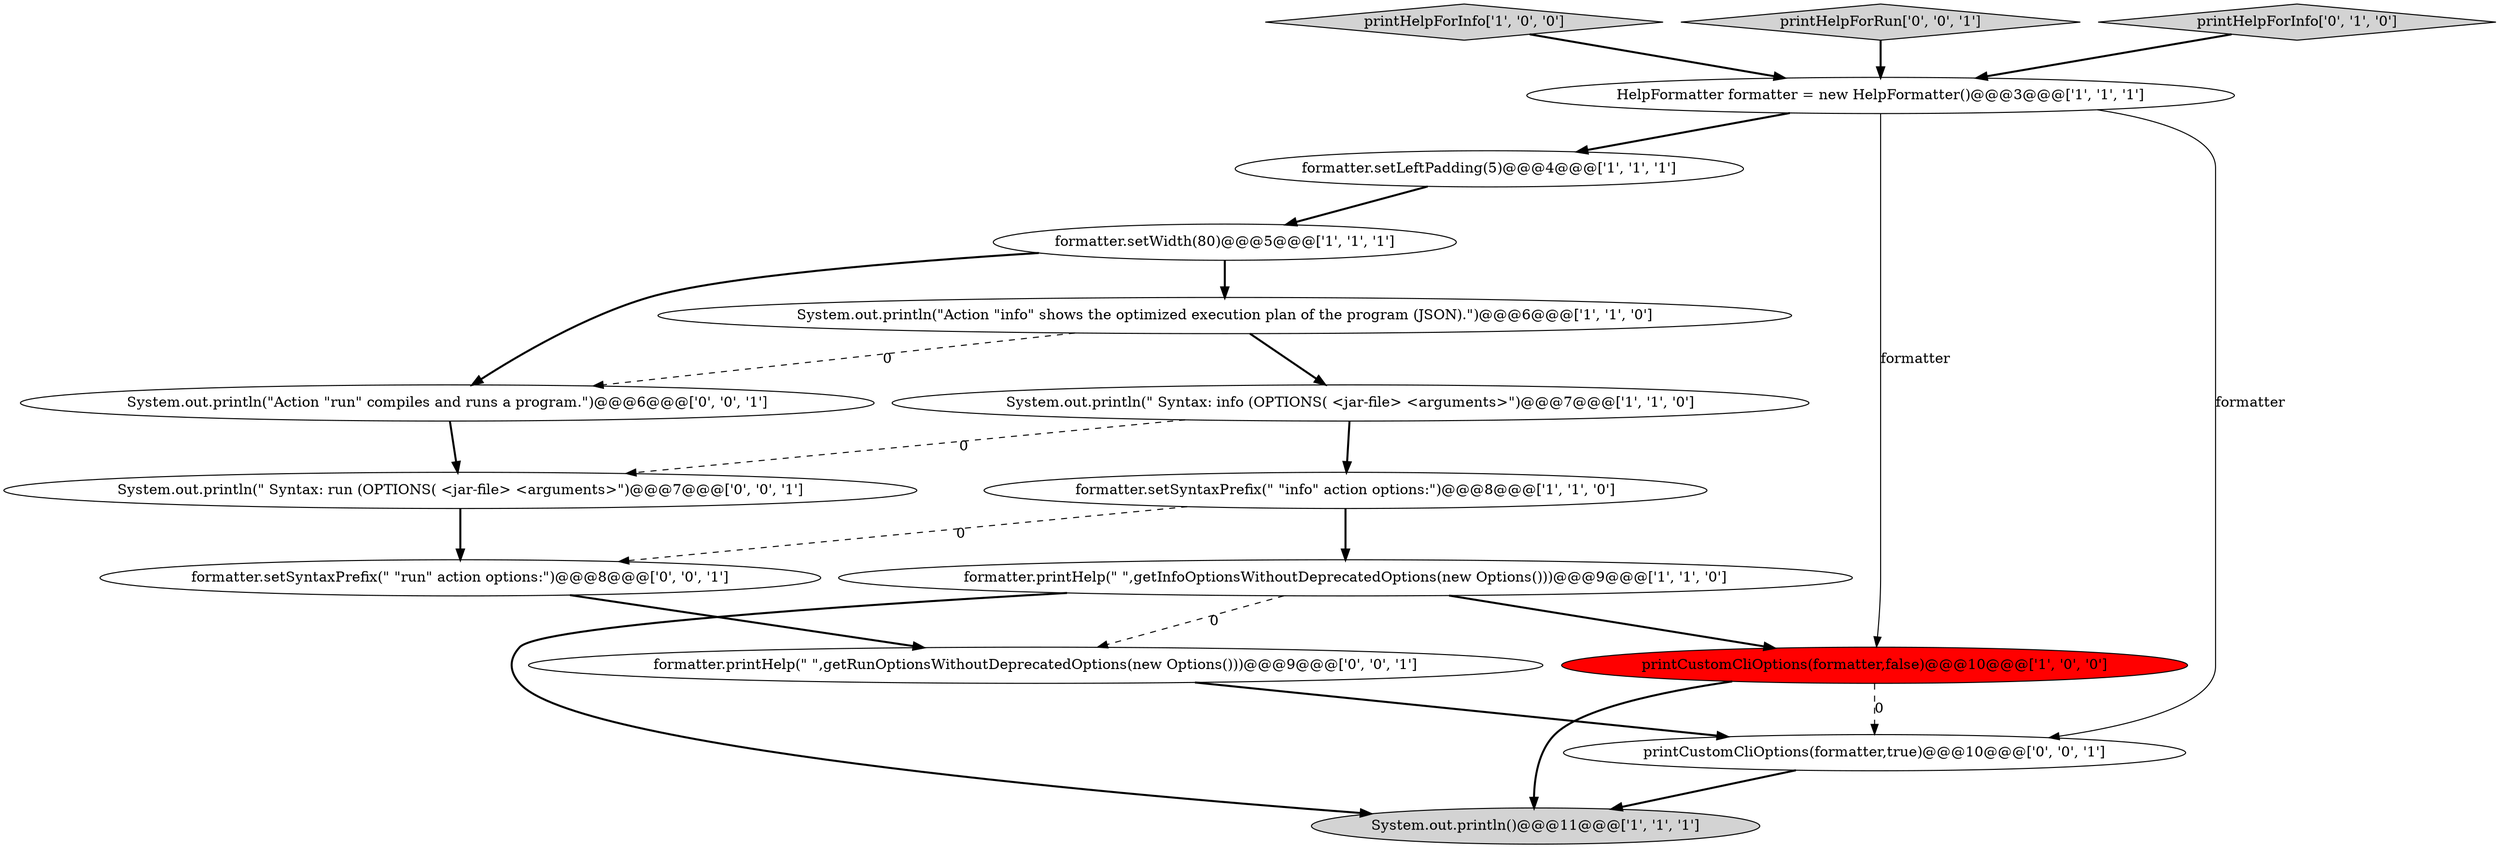 digraph {
8 [style = filled, label = "formatter.setSyntaxPrefix(\" \"info\" action options:\")@@@8@@@['1', '1', '0']", fillcolor = white, shape = ellipse image = "AAA0AAABBB1BBB"];
1 [style = filled, label = "System.out.println(\" Syntax: info (OPTIONS( <jar-file> <arguments>\")@@@7@@@['1', '1', '0']", fillcolor = white, shape = ellipse image = "AAA0AAABBB1BBB"];
12 [style = filled, label = "formatter.printHelp(\" \",getRunOptionsWithoutDeprecatedOptions(new Options()))@@@9@@@['0', '0', '1']", fillcolor = white, shape = ellipse image = "AAA0AAABBB3BBB"];
0 [style = filled, label = "printHelpForInfo['1', '0', '0']", fillcolor = lightgray, shape = diamond image = "AAA0AAABBB1BBB"];
4 [style = filled, label = "formatter.printHelp(\" \",getInfoOptionsWithoutDeprecatedOptions(new Options()))@@@9@@@['1', '1', '0']", fillcolor = white, shape = ellipse image = "AAA0AAABBB1BBB"];
7 [style = filled, label = "formatter.setLeftPadding(5)@@@4@@@['1', '1', '1']", fillcolor = white, shape = ellipse image = "AAA0AAABBB1BBB"];
2 [style = filled, label = "printCustomCliOptions(formatter,false)@@@10@@@['1', '0', '0']", fillcolor = red, shape = ellipse image = "AAA1AAABBB1BBB"];
5 [style = filled, label = "HelpFormatter formatter = new HelpFormatter()@@@3@@@['1', '1', '1']", fillcolor = white, shape = ellipse image = "AAA0AAABBB1BBB"];
11 [style = filled, label = "System.out.println(\"Action \"run\" compiles and runs a program.\")@@@6@@@['0', '0', '1']", fillcolor = white, shape = ellipse image = "AAA0AAABBB3BBB"];
15 [style = filled, label = "printHelpForRun['0', '0', '1']", fillcolor = lightgray, shape = diamond image = "AAA0AAABBB3BBB"];
3 [style = filled, label = "System.out.println(\"Action \"info\" shows the optimized execution plan of the program (JSON).\")@@@6@@@['1', '1', '0']", fillcolor = white, shape = ellipse image = "AAA0AAABBB1BBB"];
6 [style = filled, label = "formatter.setWidth(80)@@@5@@@['1', '1', '1']", fillcolor = white, shape = ellipse image = "AAA0AAABBB1BBB"];
10 [style = filled, label = "printHelpForInfo['0', '1', '0']", fillcolor = lightgray, shape = diamond image = "AAA0AAABBB2BBB"];
13 [style = filled, label = "formatter.setSyntaxPrefix(\" \"run\" action options:\")@@@8@@@['0', '0', '1']", fillcolor = white, shape = ellipse image = "AAA0AAABBB3BBB"];
16 [style = filled, label = "System.out.println(\" Syntax: run (OPTIONS( <jar-file> <arguments>\")@@@7@@@['0', '0', '1']", fillcolor = white, shape = ellipse image = "AAA0AAABBB3BBB"];
9 [style = filled, label = "System.out.println()@@@11@@@['1', '1', '1']", fillcolor = lightgray, shape = ellipse image = "AAA0AAABBB1BBB"];
14 [style = filled, label = "printCustomCliOptions(formatter,true)@@@10@@@['0', '0', '1']", fillcolor = white, shape = ellipse image = "AAA0AAABBB3BBB"];
4->9 [style = bold, label=""];
6->3 [style = bold, label=""];
11->16 [style = bold, label=""];
16->13 [style = bold, label=""];
1->8 [style = bold, label=""];
3->1 [style = bold, label=""];
5->2 [style = solid, label="formatter"];
4->2 [style = bold, label=""];
2->9 [style = bold, label=""];
15->5 [style = bold, label=""];
4->12 [style = dashed, label="0"];
8->13 [style = dashed, label="0"];
13->12 [style = bold, label=""];
10->5 [style = bold, label=""];
2->14 [style = dashed, label="0"];
1->16 [style = dashed, label="0"];
6->11 [style = bold, label=""];
7->6 [style = bold, label=""];
12->14 [style = bold, label=""];
5->7 [style = bold, label=""];
14->9 [style = bold, label=""];
5->14 [style = solid, label="formatter"];
8->4 [style = bold, label=""];
3->11 [style = dashed, label="0"];
0->5 [style = bold, label=""];
}
